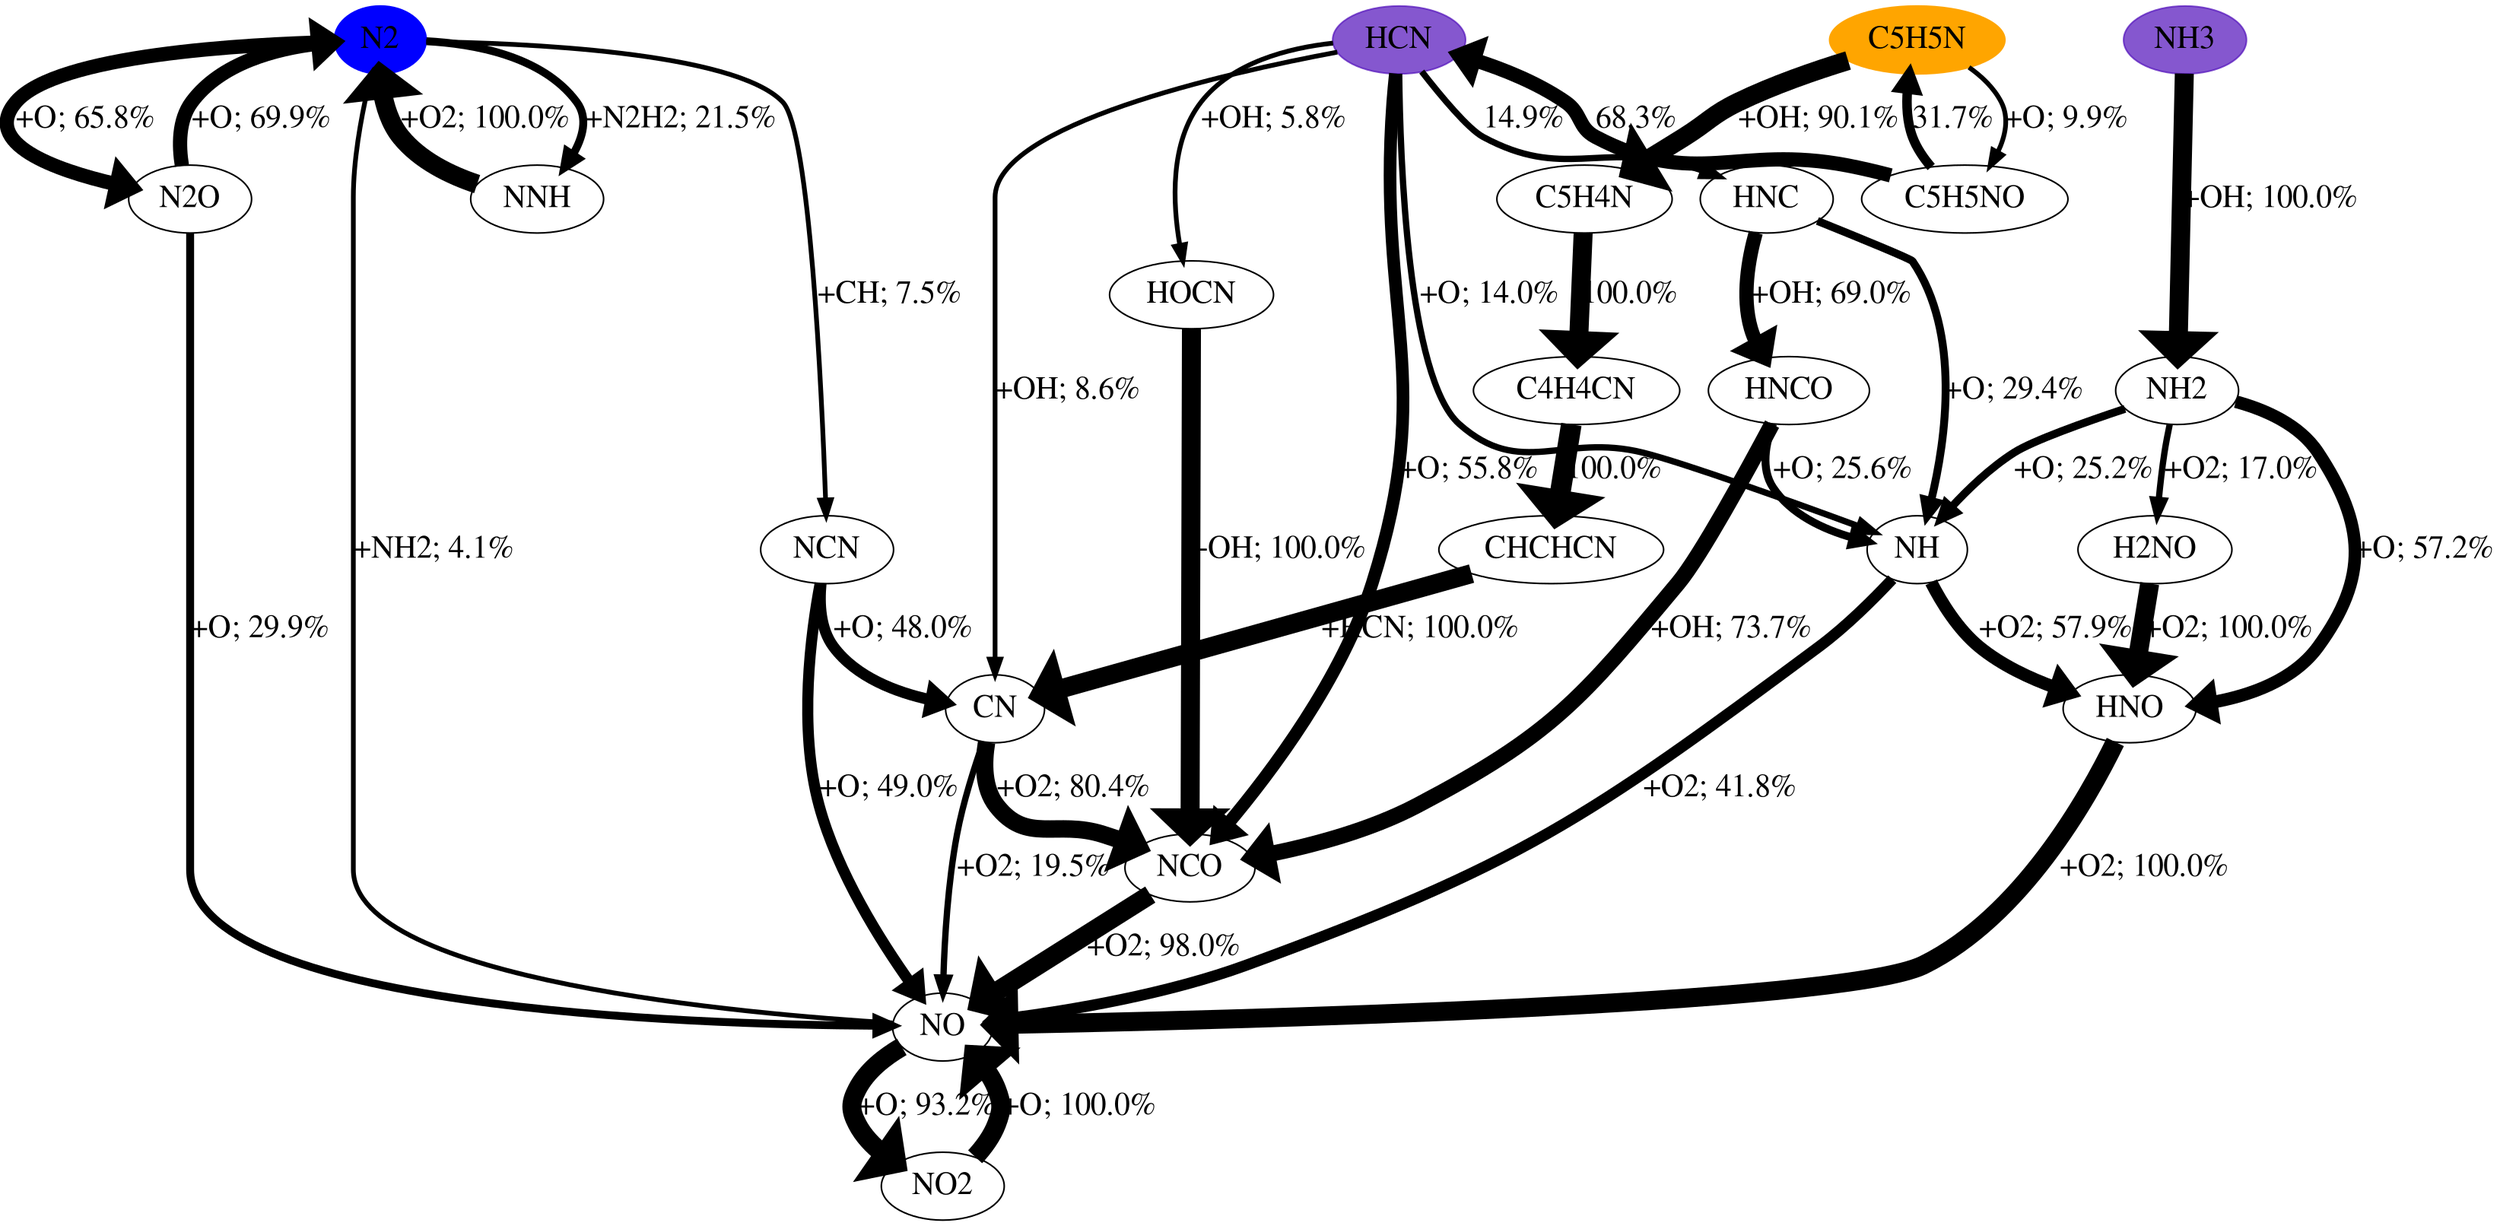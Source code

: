 digraph {
    graph [b="0,0,1558,558", rankdir=TB, center=true];
	NO -> N2 [label="+NH2; 4.1%" fontcolor=black fontname=Times fontsize=20 penwidth=3]
	NO -> NO2 [label="+O; 93.2%" fontcolor=black fontname=Times fontsize=20 penwidth=12]
	NH3 -> NH2 [label="+OH; 100.0%" fontcolor=black fontname=Times fontsize=20 penwidth=12]
	HCN -> NH [label="+O; 14.0%" fontcolor=black fontname=Times fontsize=20 penwidth=4]
	HCN -> HNC [label="14.9%" fontcolor=black fontname=Times fontsize=20 penwidth=4]
	HCN -> CN [label="+OH; 8.6%" fontcolor=black fontname=Times fontsize=20 penwidth=3]
	HCN -> NCO [label="+O; 55.8%" fontcolor=black fontname=Times fontsize=20 penwidth=8]
	HCN -> HOCN [label="+OH; 5.8%" fontcolor=black fontname=Times fontsize=20 penwidth=3]
	NO2 -> NO [label="+O; 100.0%" fontcolor=black fontname=Times fontsize=20 penwidth=12]
	C5H5N -> C5H4N [label="+OH; 90.1%" fontcolor=black fontname=Times fontsize=20 penwidth=12]
	C5H5N -> C5H5NO [label="+O; 9.9%" fontcolor=black fontname=Times fontsize=20 penwidth=3]
	N2 -> NNH [label="+N2H2; 21.5%" fontcolor=black fontname=Times fontsize=20 penwidth=5]
	N2 -> N2O [label="+O; 65.8%" fontcolor=black fontname=Times fontsize=20 penwidth=9]
	N2 -> NCN [label="+CH; 7.5%" fontcolor=black fontname=Times fontsize=20 penwidth=3]
	NH2 -> NH [label="+O; 25.2%" fontcolor=black fontname=Times fontsize=20 penwidth=5]
	NH2 -> HNO [label="+O; 57.2%" fontcolor=black fontname=Times fontsize=20 penwidth=8]
	NH2 -> H2NO [label="+O2; 17.0%" fontcolor=black fontname=Times fontsize=20 penwidth=4]
	NH -> HNO [label="+O2; 57.9%" fontcolor=black fontname=Times fontsize=20 penwidth=8]
	NH -> NO [label="+O2; 41.8%" fontcolor=black fontname=Times fontsize=20 penwidth=7]
	HNC -> NH [label="+O; 29.4%" fontcolor=black fontname=Times fontsize=20 penwidth=5]
	HNC -> HNCO [label="+OH; 69.0%" fontcolor=black fontname=Times fontsize=20 penwidth=9]
	CN -> NO [label="+O2; 19.5%" fontcolor=black fontname=Times fontsize=20 penwidth=4]
	CN -> NCO [label="+O2; 80.4%" fontcolor=black fontname=Times fontsize=20 penwidth=11]
	NCO -> NO [label="+O2; 98.0%" fontcolor=black fontname=Times fontsize=20 penwidth=12]
	HOCN -> NCO [label="+OH; 100.0%" fontcolor=black fontname=Times fontsize=20 penwidth=12]
	C5H4N -> C4H4CN [label="100.0%" fontcolor=black fontname=Times fontsize=20 penwidth=12]
	C5H5NO -> HCN [label="68.3%" fontcolor=black fontname=Times fontsize=20 penwidth=9]
	C5H5NO -> C5H5N [label="31.7%" fontcolor=black fontname=Times fontsize=20 penwidth=6]
	NNH -> N2 [label="+O2; 100.0%" fontcolor=black fontname=Times fontsize=20 penwidth=12]
	N2O -> N2 [label="+O; 69.9%" fontcolor=black fontname=Times fontsize=20 penwidth=9]
	N2O -> NO [label="+O; 29.9%" fontcolor=black fontname=Times fontsize=20 penwidth=5]
	NCN -> NO [label="+O; 49.0%" fontcolor=black fontname=Times fontsize=20 penwidth=7]
	NCN -> CN [label="+O; 48.0%" fontcolor=black fontname=Times fontsize=20 penwidth=7]
	HNO -> NO [label="+O2; 100.0%" fontcolor=black fontname=Times fontsize=20 penwidth=12]
	H2NO -> HNO [label="+O2; 100.0%" fontcolor=black fontname=Times fontsize=20 penwidth=12]
	HNCO -> NH [label="+O; 25.6%" fontcolor=black fontname=Times fontsize=20 penwidth=5]
	HNCO -> NCO [label="+OH; 73.7%" fontcolor=black fontname=Times fontsize=20 penwidth=10]
	C4H4CN -> CHCHCN [label="100.0%" fontcolor=black fontname=Times fontsize=20 penwidth=13]
	CHCHCN -> CN [label="+HCN; 100.0%" fontcolor=black fontname=Times fontsize=20 penwidth=12]
	NO [fontname=Times fontsize=20]
	NH3 [fontname=Times fontsize=20]
	HCN [fontname=Times fontsize=20]
	NO2 [fontname=Times fontsize=20]
	C5H5N [fontname=Times fontsize=20]
	N2 [fontname=Times fontsize=20]
	NH2 [fontname=Times fontsize=20]
	NH [fontname=Times fontsize=20]
	HNC [fontname=Times fontsize=20]
	CN [fontname=Times fontsize=20]
	NCO [fontname=Times fontsize=20]
	HOCN [fontname=Times fontsize=20]
	C5H4N [fontname=Times fontsize=20]
	C5H5NO [fontname=Times fontsize=20]
	NNH [fontname=Times fontsize=20]
	N2O [fontname=Times fontsize=20]
	NCN [fontname=Times fontsize=20]
	HNO [fontname=Times fontsize=20]
	H2NO [fontname=Times fontsize=20]
	HNCO [fontname=Times fontsize=20]
	C4H4CN [fontname=Times fontsize=20]
	CHCHCN [fontname=Times fontsize=20]
	HCN [color="#500dbab1" fillcolor="#500dbab1" style=filled]
	NH3 [color="#500dbab1" fillcolor="#500dbab1" style=filled]
	C5H5N [color=orange fillcolor=orange style=filled]
	N2 [color=blue fillcolor=blue style=filled]

    {rank="source"; C5H5N,NH3,HCN,N2}
}